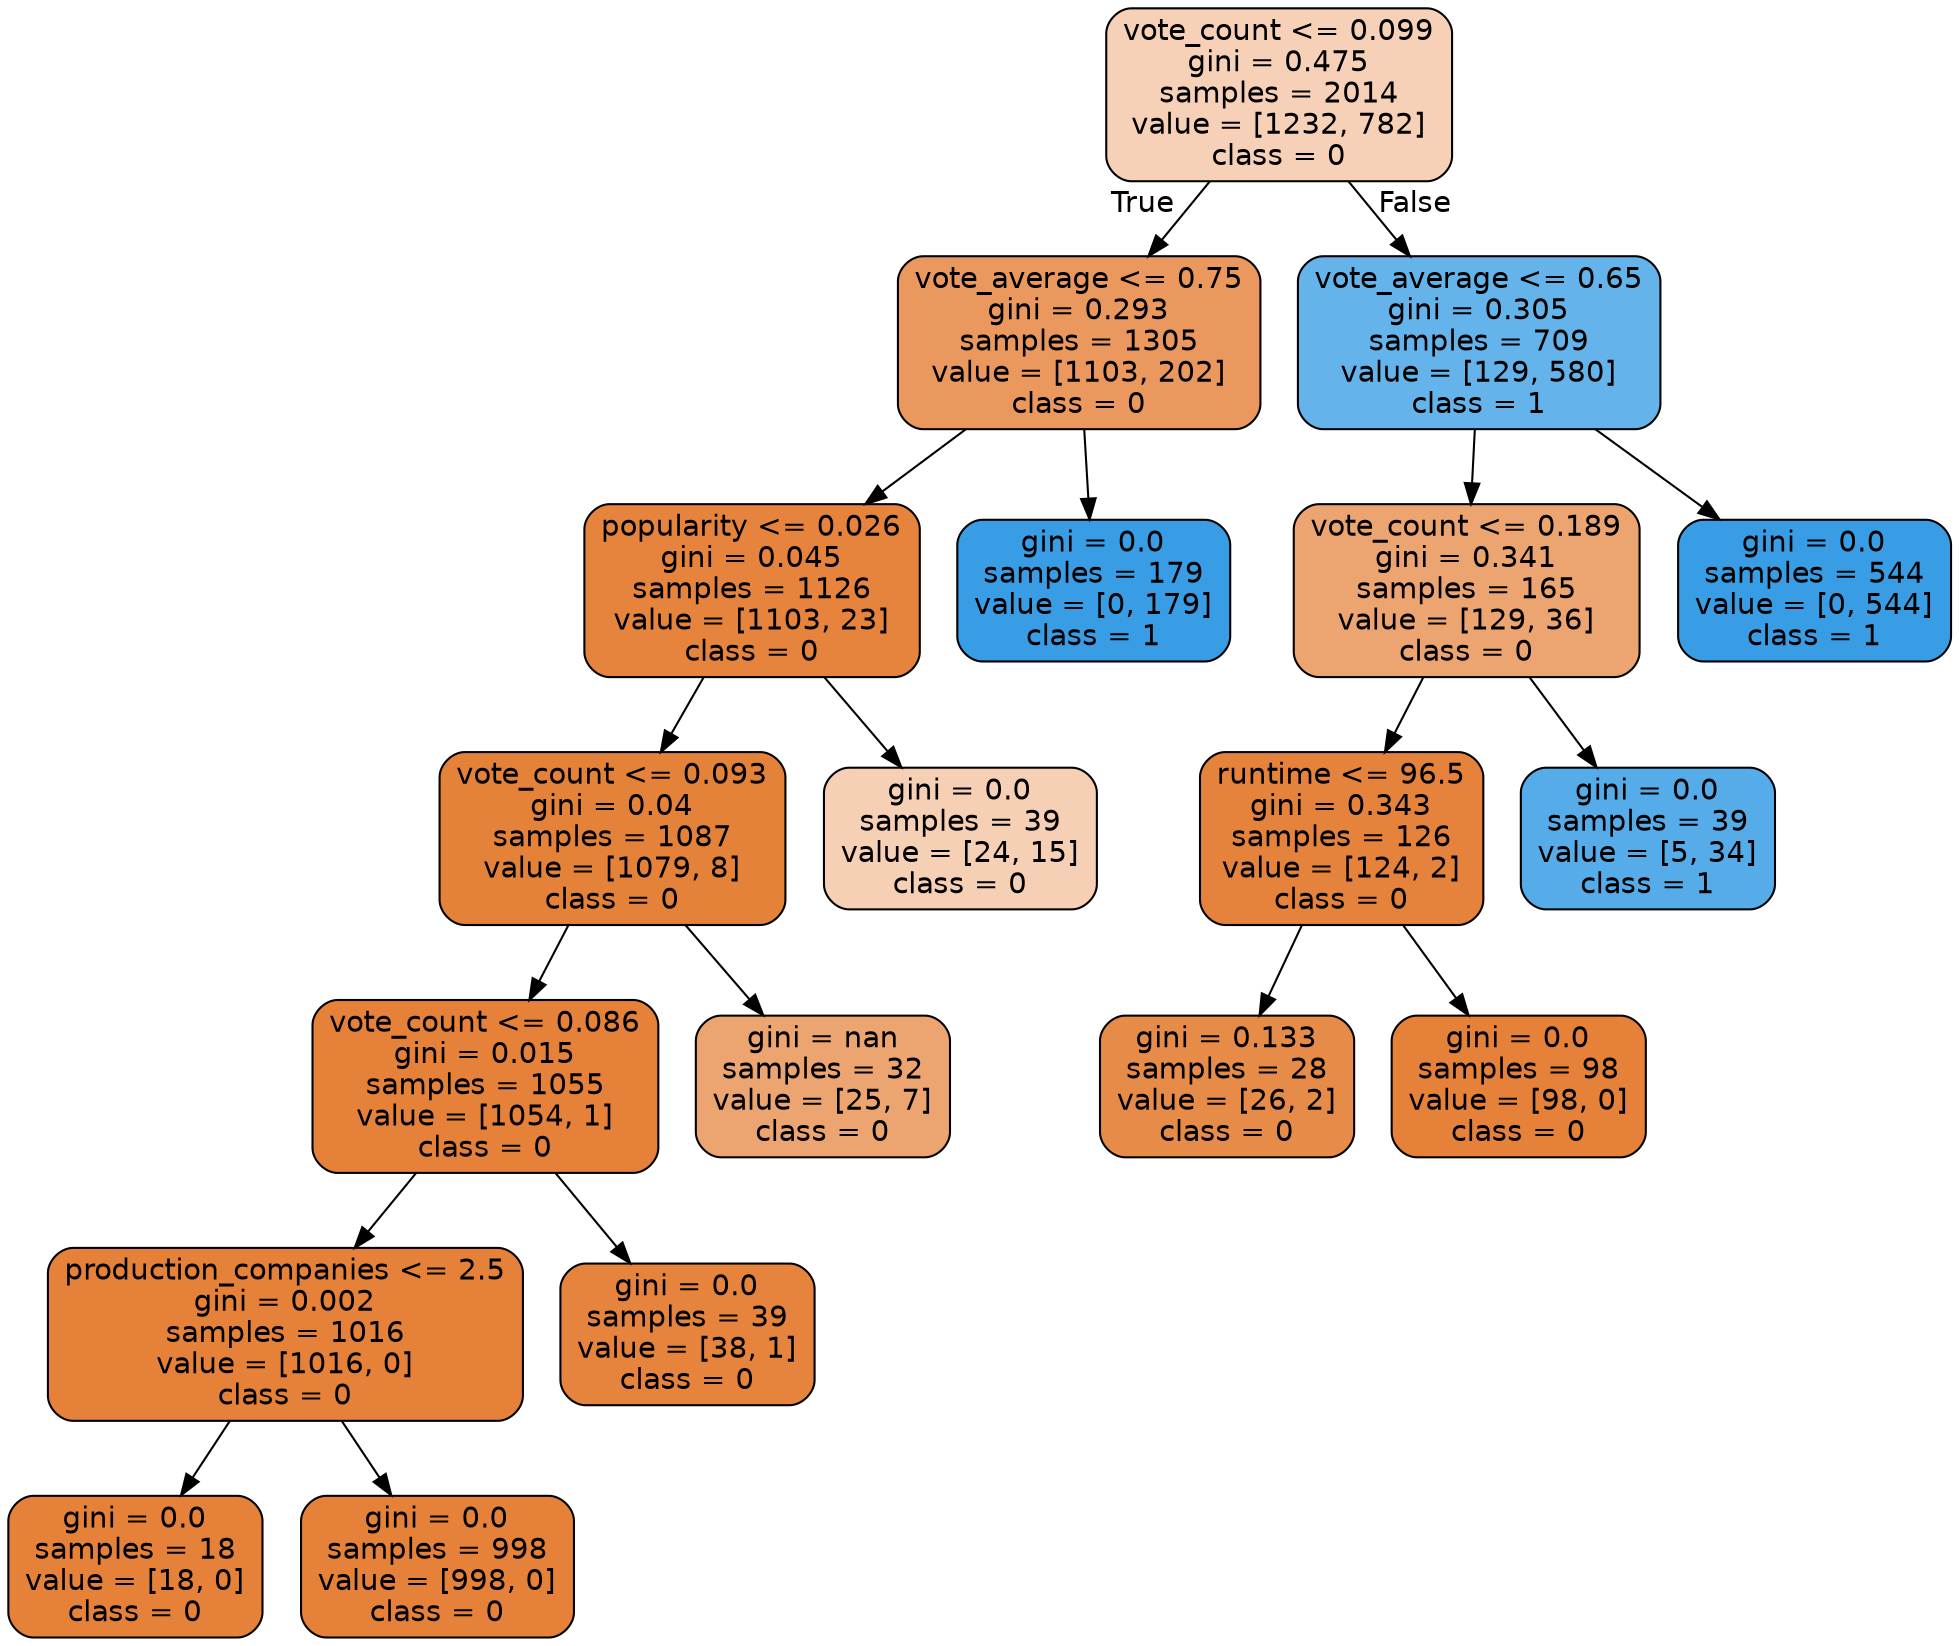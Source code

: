 digraph Tree {
node [shape=box, style="filled, rounded", color="black", fontname="helvetica"] ;
edge [fontname="helvetica"] ;
0 [label="vote_count <= 0.099\ngini = 0.475\nsamples = 2014\nvalue = [1232, 782]\nclass = 0", fillcolor="#f6d1b7"] ;
1 [label="vote_average <= 0.75\ngini = 0.293\nsamples = 1305\nvalue = [1103, 202]\nclass = 0", fillcolor="#ea985d"] ;
0 -> 1 [labeldistance=2.5, labelangle=45, headlabel="True"] ;
2 [label="popularity <= 0.026\ngini = 0.045\nsamples = 1126\nvalue = [1103, 23]\nclass = 0", fillcolor="#e6843d"] ;
1 -> 2 ;
3 [label="vote_count <= 0.093\ngini = 0.04\nsamples = 1087\nvalue = [1079, 8]\nclass = 0", fillcolor="#e5823a"] ;
2 -> 3 ;
4 [label="vote_count <= 0.086\ngini = 0.015\nsamples = 1055\nvalue = [1054, 1]\nclass = 0", fillcolor="#e58139"] ;
3 -> 4 ;
5 [label="production_companies <= 2.5\ngini = 0.002\nsamples = 1016\nvalue = [1016, 0]\nclass = 0", fillcolor="#e58139"] ;
4 -> 5 ;
6 [label="gini = 0.0\nsamples = 18\nvalue = [18, 0]\nclass = 0", fillcolor="#e58139"] ;
5 -> 6 ;
7 [label="gini = 0.0\nsamples = 998\nvalue = [998, 0]\nclass = 0", fillcolor="#e58139"] ;
5 -> 7 ;
8 [label="gini = 0.0\nsamples = 39\nvalue = [38, 1]\nclass = 0", fillcolor="#e6843e"] ;
4 -> 8 ;
9 [label="gini = nan\nsamples = 32\nvalue = [25, 7]\nclass = 0", fillcolor="#eca470"] ;
3 -> 9 ;
10 [label="gini = 0.0\nsamples = 39\nvalue = [24, 15]\nclass = 0", fillcolor="#f5d0b5"] ;
2 -> 10 ;
11 [label="gini = 0.0\nsamples = 179\nvalue = [0, 179]\nclass = 1", fillcolor="#399de5"] ;
1 -> 11 ;
12 [label="vote_average <= 0.65\ngini = 0.305\nsamples = 709\nvalue = [129, 580]\nclass = 1", fillcolor="#65b3eb"] ;
0 -> 12 [labeldistance=2.5, labelangle=-45, headlabel="False"] ;
13 [label="vote_count <= 0.189\ngini = 0.341\nsamples = 165\nvalue = [129, 36]\nclass = 0", fillcolor="#eca470"] ;
12 -> 13 ;
14 [label="runtime <= 96.5\ngini = 0.343\nsamples = 126\nvalue = [124, 2]\nclass = 0", fillcolor="#e5833c"] ;
13 -> 14 ;
15 [label="gini = 0.133\nsamples = 28\nvalue = [26, 2]\nclass = 0", fillcolor="#e78b48"] ;
14 -> 15 ;
16 [label="gini = 0.0\nsamples = 98\nvalue = [98, 0]\nclass = 0", fillcolor="#e58139"] ;
14 -> 16 ;
17 [label="gini = 0.0\nsamples = 39\nvalue = [5, 34]\nclass = 1", fillcolor="#56abe9"] ;
13 -> 17 ;
18 [label="gini = 0.0\nsamples = 544\nvalue = [0, 544]\nclass = 1", fillcolor="#399de5"] ;
12 -> 18 ;
}